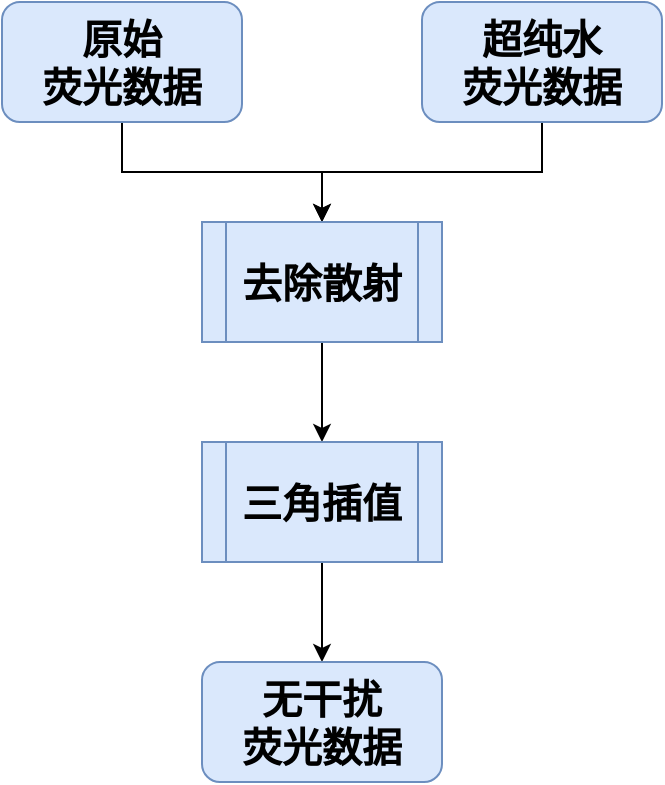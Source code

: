<mxfile version="14.5.4" type="github">
  <diagram id="1-btSKzoEJkCLD6Q1Yo5" name="Page-1">
    <mxGraphModel dx="868" dy="393" grid="1" gridSize="10" guides="1" tooltips="1" connect="1" arrows="1" fold="1" page="1" pageScale="1" pageWidth="827" pageHeight="1169" math="0" shadow="0">
      <root>
        <mxCell id="0" />
        <mxCell id="1" parent="0" />
        <mxCell id="FXfrInpH9SstkM4S5mW5-7" style="edgeStyle=orthogonalEdgeStyle;rounded=0;orthogonalLoop=1;jettySize=auto;html=1;exitX=0.5;exitY=1;exitDx=0;exitDy=0;" edge="1" parent="1" source="FXfrInpH9SstkM4S5mW5-2" target="FXfrInpH9SstkM4S5mW5-4">
          <mxGeometry relative="1" as="geometry" />
        </mxCell>
        <mxCell id="FXfrInpH9SstkM4S5mW5-2" value="&lt;font style=&quot;font-size: 20px&quot;&gt;&lt;b&gt;原始&lt;br&gt;荧光数据&lt;/b&gt;&lt;/font&gt;" style="rounded=1;whiteSpace=wrap;html=1;fontSize=20;fillColor=#dae8fc;strokeColor=#6c8ebf;" vertex="1" parent="1">
          <mxGeometry x="360" y="90" width="120" height="60" as="geometry" />
        </mxCell>
        <mxCell id="FXfrInpH9SstkM4S5mW5-8" style="edgeStyle=orthogonalEdgeStyle;rounded=0;orthogonalLoop=1;jettySize=auto;html=1;exitX=0.5;exitY=1;exitDx=0;exitDy=0;entryX=0.5;entryY=0;entryDx=0;entryDy=0;" edge="1" parent="1" source="FXfrInpH9SstkM4S5mW5-3" target="FXfrInpH9SstkM4S5mW5-4">
          <mxGeometry relative="1" as="geometry" />
        </mxCell>
        <mxCell id="FXfrInpH9SstkM4S5mW5-3" value="&lt;font style=&quot;font-size: 20px&quot;&gt;&lt;b&gt;超纯水&lt;br&gt;荧光数据&lt;/b&gt;&lt;/font&gt;" style="rounded=1;whiteSpace=wrap;html=1;fontSize=20;fillColor=#dae8fc;strokeColor=#6c8ebf;" vertex="1" parent="1">
          <mxGeometry x="570" y="90" width="120" height="60" as="geometry" />
        </mxCell>
        <mxCell id="FXfrInpH9SstkM4S5mW5-9" style="edgeStyle=orthogonalEdgeStyle;rounded=0;orthogonalLoop=1;jettySize=auto;html=1;exitX=0.5;exitY=1;exitDx=0;exitDy=0;entryX=0.5;entryY=0;entryDx=0;entryDy=0;" edge="1" parent="1" source="FXfrInpH9SstkM4S5mW5-4" target="FXfrInpH9SstkM4S5mW5-5">
          <mxGeometry relative="1" as="geometry" />
        </mxCell>
        <mxCell id="FXfrInpH9SstkM4S5mW5-4" value="&lt;font style=&quot;font-size: 20px&quot;&gt;&lt;b&gt;去除散射&lt;/b&gt;&lt;/font&gt;" style="shape=process;whiteSpace=wrap;html=1;backgroundOutline=1;fillColor=#dae8fc;strokeColor=#6c8ebf;" vertex="1" parent="1">
          <mxGeometry x="460" y="200" width="120" height="60" as="geometry" />
        </mxCell>
        <mxCell id="FXfrInpH9SstkM4S5mW5-10" style="edgeStyle=orthogonalEdgeStyle;rounded=0;orthogonalLoop=1;jettySize=auto;html=1;exitX=0.5;exitY=1;exitDx=0;exitDy=0;entryX=0.5;entryY=0;entryDx=0;entryDy=0;" edge="1" parent="1" source="FXfrInpH9SstkM4S5mW5-5" target="FXfrInpH9SstkM4S5mW5-6">
          <mxGeometry relative="1" as="geometry" />
        </mxCell>
        <mxCell id="FXfrInpH9SstkM4S5mW5-5" value="&lt;span style=&quot;font-size: 20px&quot;&gt;&lt;b&gt;三角插值&lt;/b&gt;&lt;/span&gt;" style="shape=process;whiteSpace=wrap;html=1;backgroundOutline=1;fillColor=#dae8fc;strokeColor=#6c8ebf;" vertex="1" parent="1">
          <mxGeometry x="460" y="310" width="120" height="60" as="geometry" />
        </mxCell>
        <mxCell id="FXfrInpH9SstkM4S5mW5-6" value="&lt;font style=&quot;font-size: 20px&quot;&gt;&lt;b&gt;无干扰&lt;br&gt;荧光数据&lt;/b&gt;&lt;/font&gt;" style="rounded=1;whiteSpace=wrap;html=1;fontSize=20;fillColor=#dae8fc;strokeColor=#6c8ebf;" vertex="1" parent="1">
          <mxGeometry x="460" y="420" width="120" height="60" as="geometry" />
        </mxCell>
      </root>
    </mxGraphModel>
  </diagram>
</mxfile>
